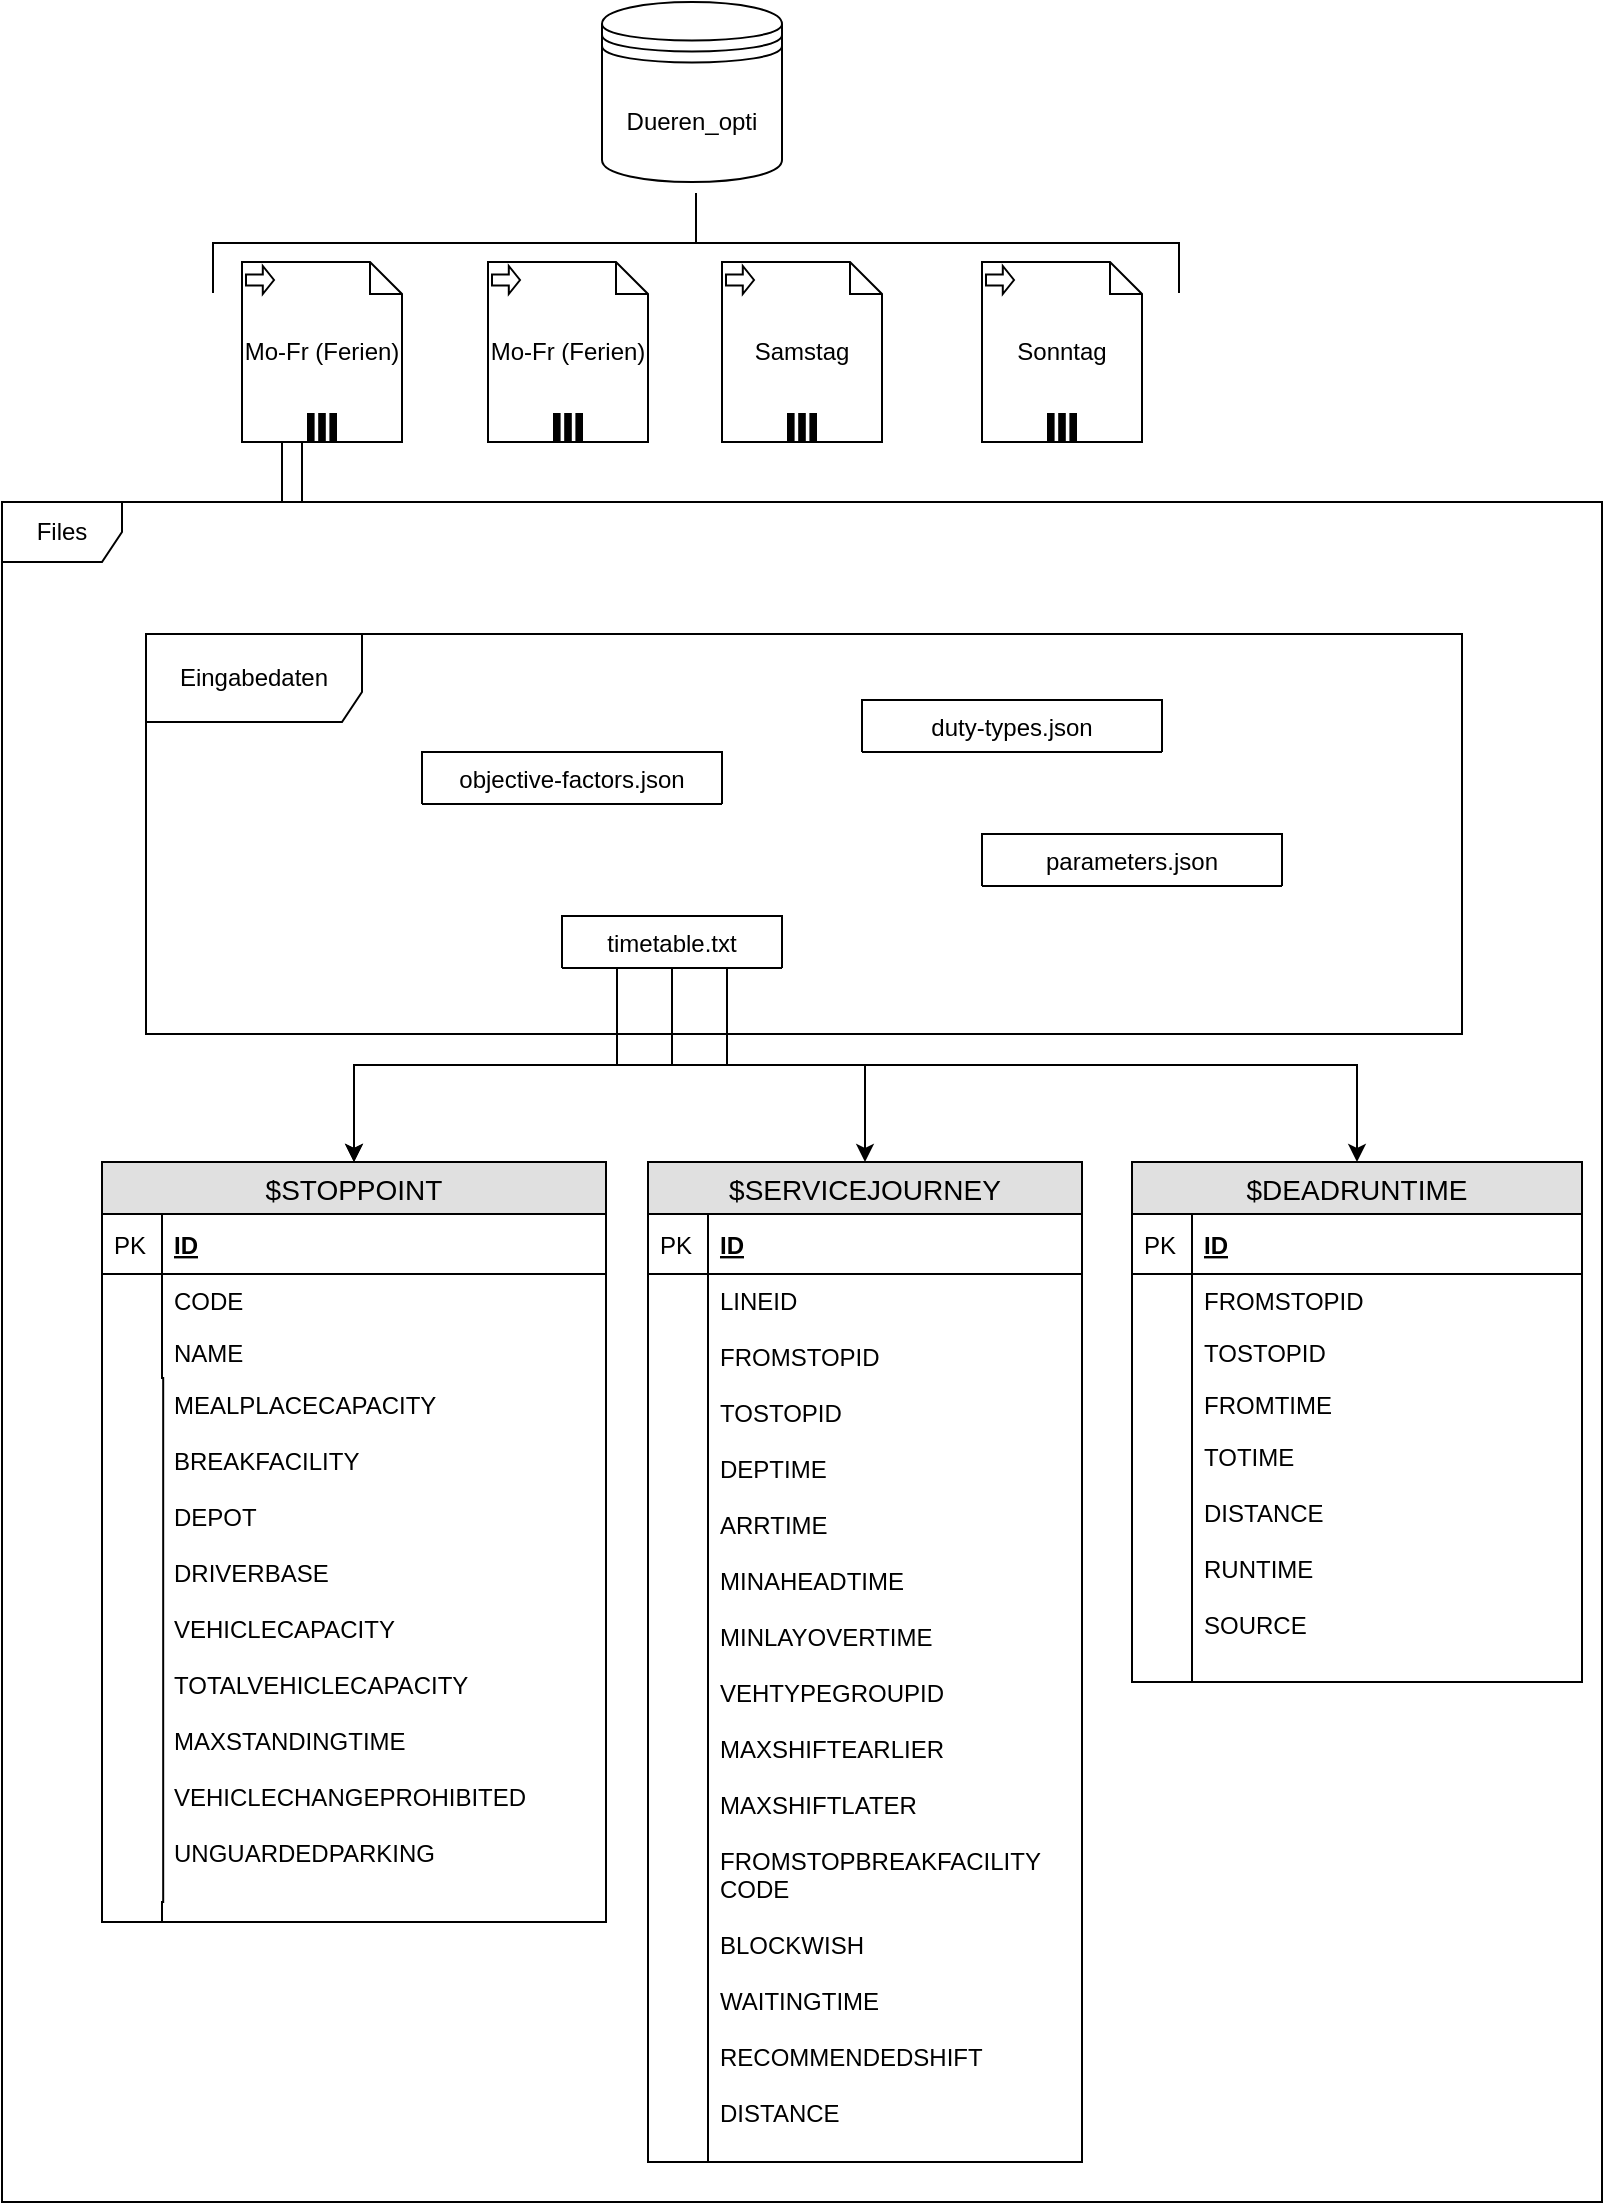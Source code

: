 <mxfile version="12.1.3" type="github" pages="1"><diagram id="bHH_VU6DtPvdEncuLsnU" name="Page-1"><mxGraphModel dx="1408" dy="766" grid="1" gridSize="10" guides="1" tooltips="1" connect="1" arrows="1" fold="1" page="1" pageScale="1" pageWidth="827" pageHeight="1169" math="0" shadow="0"><root><mxCell id="0"/><mxCell id="1" parent="0"/><mxCell id="pH46Mv9pMWWulA1nh_S1-31" value="Eingabedaten" style="shape=umlFrame;whiteSpace=wrap;html=1;width=108;height=44;" vertex="1" parent="1"><mxGeometry x="82" y="336" width="658" height="200" as="geometry"/></mxCell><mxCell id="pH46Mv9pMWWulA1nh_S1-28" value="Files" style="shape=umlFrame;whiteSpace=wrap;html=1;" vertex="1" parent="1"><mxGeometry x="10" y="270" width="800" height="850" as="geometry"/></mxCell><mxCell id="pH46Mv9pMWWulA1nh_S1-2" value="duty-types.json" style="swimlane;fontStyle=0;childLayout=stackLayout;horizontal=1;startSize=26;fillColor=none;horizontalStack=0;resizeParent=1;resizeParentMax=0;resizeLast=0;collapsible=1;marginBottom=0;strokeColor=#000000;" vertex="1" collapsed="1" parent="1"><mxGeometry x="440" y="369" width="150" height="26" as="geometry"><mxRectangle x="570" y="370" width="140" height="52" as="alternateBounds"/></mxGeometry></mxCell><mxCell id="pH46Mv9pMWWulA1nh_S1-3" value="Diensttypen" style="text;strokeColor=none;fillColor=none;align=left;verticalAlign=top;spacingLeft=4;spacingRight=4;overflow=hidden;rotatable=0;points=[[0,0.5],[1,0.5]];portConstraint=eastwest;" vertex="1" parent="pH46Mv9pMWWulA1nh_S1-2"><mxGeometry y="26" width="150" height="26" as="geometry"/></mxCell><mxCell id="pH46Mv9pMWWulA1nh_S1-11" value="Mo-Fr (Ferien)" style="shape=note;whiteSpace=wrap;size=16;html=1;" vertex="1" parent="1"><mxGeometry x="130" y="150" width="80" height="90" as="geometry"/></mxCell><mxCell id="pH46Mv9pMWWulA1nh_S1-12" value="" style="html=1;shape=singleArrow;arrowWidth=0.4;arrowSize=0.4;outlineConnect=0;" vertex="1" parent="pH46Mv9pMWWulA1nh_S1-11"><mxGeometry width="14" height="14" relative="1" as="geometry"><mxPoint x="2" y="2" as="offset"/></mxGeometry></mxCell><mxCell id="pH46Mv9pMWWulA1nh_S1-13" value="" style="html=1;whiteSpace=wrap;shape=parallelMarker;outlineConnect=0;" vertex="1" parent="pH46Mv9pMWWulA1nh_S1-11"><mxGeometry x="0.5" y="1" width="14" height="14" relative="1" as="geometry"><mxPoint x="-7" y="-14" as="offset"/></mxGeometry></mxCell><mxCell id="pH46Mv9pMWWulA1nh_S1-14" value="Dueren_opti" style="shape=datastore;whiteSpace=wrap;html=1;" vertex="1" parent="1"><mxGeometry x="310" y="20" width="90" height="90" as="geometry"/></mxCell><mxCell id="pH46Mv9pMWWulA1nh_S1-15" value="" style="html=1;shape=mxgraph.flowchart.annotation_2;align=left;labelPosition=right;rotation=90;" vertex="1" parent="1"><mxGeometry x="332" y="-101" width="50" height="483" as="geometry"/></mxCell><mxCell id="pH46Mv9pMWWulA1nh_S1-16" value="Mo-Fr (Ferien)" style="shape=note;whiteSpace=wrap;size=16;html=1;" vertex="1" parent="1"><mxGeometry x="253" y="150" width="80" height="90" as="geometry"/></mxCell><mxCell id="pH46Mv9pMWWulA1nh_S1-17" value="" style="html=1;shape=singleArrow;arrowWidth=0.4;arrowSize=0.4;outlineConnect=0;" vertex="1" parent="pH46Mv9pMWWulA1nh_S1-16"><mxGeometry width="14" height="14" relative="1" as="geometry"><mxPoint x="2" y="2" as="offset"/></mxGeometry></mxCell><mxCell id="pH46Mv9pMWWulA1nh_S1-18" value="" style="html=1;whiteSpace=wrap;shape=parallelMarker;outlineConnect=0;" vertex="1" parent="pH46Mv9pMWWulA1nh_S1-16"><mxGeometry x="0.5" y="1" width="14" height="14" relative="1" as="geometry"><mxPoint x="-7" y="-14" as="offset"/></mxGeometry></mxCell><mxCell id="pH46Mv9pMWWulA1nh_S1-19" value="Samstag" style="shape=note;whiteSpace=wrap;size=16;html=1;" vertex="1" parent="1"><mxGeometry x="370" y="150" width="80" height="90" as="geometry"/></mxCell><mxCell id="pH46Mv9pMWWulA1nh_S1-20" value="" style="html=1;shape=singleArrow;arrowWidth=0.4;arrowSize=0.4;outlineConnect=0;" vertex="1" parent="pH46Mv9pMWWulA1nh_S1-19"><mxGeometry width="14" height="14" relative="1" as="geometry"><mxPoint x="2" y="2" as="offset"/></mxGeometry></mxCell><mxCell id="pH46Mv9pMWWulA1nh_S1-21" value="" style="html=1;whiteSpace=wrap;shape=parallelMarker;outlineConnect=0;" vertex="1" parent="pH46Mv9pMWWulA1nh_S1-19"><mxGeometry x="0.5" y="1" width="14" height="14" relative="1" as="geometry"><mxPoint x="-7" y="-14" as="offset"/></mxGeometry></mxCell><mxCell id="pH46Mv9pMWWulA1nh_S1-22" value="Sonntag" style="shape=note;whiteSpace=wrap;size=16;html=1;" vertex="1" parent="1"><mxGeometry x="500" y="150" width="80" height="90" as="geometry"/></mxCell><mxCell id="pH46Mv9pMWWulA1nh_S1-23" value="" style="html=1;shape=singleArrow;arrowWidth=0.4;arrowSize=0.4;outlineConnect=0;" vertex="1" parent="pH46Mv9pMWWulA1nh_S1-22"><mxGeometry width="14" height="14" relative="1" as="geometry"><mxPoint x="2" y="2" as="offset"/></mxGeometry></mxCell><mxCell id="pH46Mv9pMWWulA1nh_S1-24" value="" style="html=1;whiteSpace=wrap;shape=parallelMarker;outlineConnect=0;" vertex="1" parent="pH46Mv9pMWWulA1nh_S1-22"><mxGeometry x="0.5" y="1" width="14" height="14" relative="1" as="geometry"><mxPoint x="-7" y="-14" as="offset"/></mxGeometry></mxCell><mxCell id="pH46Mv9pMWWulA1nh_S1-29" value="" style="html=1;points=[];perimeter=orthogonalPerimeter;" vertex="1" parent="1"><mxGeometry x="150" y="240" width="10" height="30" as="geometry"/></mxCell><mxCell id="pH46Mv9pMWWulA1nh_S1-32" value="objective-factors.json" style="swimlane;fontStyle=0;childLayout=stackLayout;horizontal=1;startSize=26;fillColor=none;horizontalStack=0;resizeParent=1;resizeParentMax=0;resizeLast=0;collapsible=1;marginBottom=0;strokeColor=#000000;" vertex="1" collapsed="1" parent="1"><mxGeometry x="220" y="395" width="150" height="26" as="geometry"><mxRectangle x="500" y="450" width="140" height="52" as="alternateBounds"/></mxGeometry></mxCell><mxCell id="pH46Mv9pMWWulA1nh_S1-33" value="Kostenfaktoren" style="text;strokeColor=none;fillColor=none;align=left;verticalAlign=top;spacingLeft=4;spacingRight=4;overflow=hidden;rotatable=0;points=[[0,0.5],[1,0.5]];portConstraint=eastwest;" vertex="1" parent="pH46Mv9pMWWulA1nh_S1-32"><mxGeometry y="26" width="150" height="26" as="geometry"/></mxCell><mxCell id="pH46Mv9pMWWulA1nh_S1-34" value="parameters.json" style="swimlane;fontStyle=0;childLayout=stackLayout;horizontal=1;startSize=26;fillColor=none;horizontalStack=0;resizeParent=1;resizeParentMax=0;resizeLast=0;collapsible=1;marginBottom=0;strokeColor=#000000;" vertex="1" collapsed="1" parent="1"><mxGeometry x="500" y="436" width="150" height="26" as="geometry"><mxRectangle x="382" y="370" width="140" height="52" as="alternateBounds"/></mxGeometry></mxCell><mxCell id="pH46Mv9pMWWulA1nh_S1-35" value="Parameter" style="text;strokeColor=none;fillColor=none;align=left;verticalAlign=top;spacingLeft=4;spacingRight=4;overflow=hidden;rotatable=0;points=[[0,0.5],[1,0.5]];portConstraint=eastwest;" vertex="1" parent="pH46Mv9pMWWulA1nh_S1-34"><mxGeometry y="26" width="150" height="26" as="geometry"/></mxCell><mxCell id="pH46Mv9pMWWulA1nh_S1-68" style="edgeStyle=orthogonalEdgeStyle;rounded=0;orthogonalLoop=1;jettySize=auto;html=1;exitX=0.25;exitY=1;exitDx=0;exitDy=0;entryX=0.5;entryY=0;entryDx=0;entryDy=0;fontColor=#000000;" edge="1" parent="1" source="pH46Mv9pMWWulA1nh_S1-41" target="pH46Mv9pMWWulA1nh_S1-57"><mxGeometry relative="1" as="geometry"/></mxCell><mxCell id="pH46Mv9pMWWulA1nh_S1-91" style="edgeStyle=orthogonalEdgeStyle;rounded=0;orthogonalLoop=1;jettySize=auto;html=1;exitX=0.5;exitY=1;exitDx=0;exitDy=0;fontColor=#000000;" edge="1" parent="1" source="pH46Mv9pMWWulA1nh_S1-41" target="pH46Mv9pMWWulA1nh_S1-69"><mxGeometry relative="1" as="geometry"/></mxCell><mxCell id="pH46Mv9pMWWulA1nh_S1-92" style="edgeStyle=orthogonalEdgeStyle;rounded=0;orthogonalLoop=1;jettySize=auto;html=1;exitX=0.75;exitY=1;exitDx=0;exitDy=0;entryX=0.5;entryY=0;entryDx=0;entryDy=0;fontColor=#000000;" edge="1" parent="1" source="pH46Mv9pMWWulA1nh_S1-41" target="pH46Mv9pMWWulA1nh_S1-80"><mxGeometry relative="1" as="geometry"/></mxCell><mxCell id="pH46Mv9pMWWulA1nh_S1-93" style="edgeStyle=orthogonalEdgeStyle;rounded=0;orthogonalLoop=1;jettySize=auto;html=1;exitX=0.5;exitY=1;exitDx=0;exitDy=0;entryX=0.5;entryY=0;entryDx=0;entryDy=0;fontColor=#000000;" edge="1" parent="1" source="pH46Mv9pMWWulA1nh_S1-41" target="pH46Mv9pMWWulA1nh_S1-57"><mxGeometry relative="1" as="geometry"/></mxCell><mxCell id="pH46Mv9pMWWulA1nh_S1-41" value="timetable.txt" style="swimlane;fontStyle=0;childLayout=stackLayout;horizontal=1;startSize=26;fillColor=none;horizontalStack=0;resizeParent=1;resizeParentMax=0;resizeLast=0;collapsible=1;marginBottom=0;strokeColor=#000000;fontColor=#000000;" vertex="1" collapsed="1" parent="1"><mxGeometry x="290" y="477" width="110" height="26" as="geometry"><mxRectangle x="100" y="386" width="440" height="140" as="alternateBounds"/></mxGeometry></mxCell><mxCell id="pH46Mv9pMWWulA1nh_S1-42" value="&#xA;&#xA;" style="text;strokeColor=none;fillColor=none;align=left;verticalAlign=top;spacingLeft=4;spacingRight=4;overflow=hidden;rotatable=0;points=[[0,0.5],[1,0.5]];portConstraint=eastwest;" vertex="1" parent="pH46Mv9pMWWulA1nh_S1-41"><mxGeometry y="26" width="110" height="114" as="geometry"/></mxCell><mxCell id="pH46Mv9pMWWulA1nh_S1-57" value="$STOPPOINT" style="swimlane;fontStyle=0;childLayout=stackLayout;horizontal=1;startSize=26;fillColor=#e0e0e0;horizontalStack=0;resizeParent=1;resizeParentMax=0;resizeLast=0;collapsible=1;marginBottom=0;swimlaneFillColor=#ffffff;align=center;fontSize=14;strokeColor=#000000;" vertex="1" parent="1"><mxGeometry x="60" y="600" width="252" height="380" as="geometry"/></mxCell><mxCell id="pH46Mv9pMWWulA1nh_S1-58" value="ID" style="shape=partialRectangle;top=0;left=0;right=0;bottom=1;align=left;verticalAlign=middle;fillColor=none;spacingLeft=34;spacingRight=4;overflow=hidden;rotatable=0;points=[[0,0.5],[1,0.5]];portConstraint=eastwest;dropTarget=0;fontStyle=5;fontSize=12;" vertex="1" parent="pH46Mv9pMWWulA1nh_S1-57"><mxGeometry y="26" width="252" height="30" as="geometry"/></mxCell><mxCell id="pH46Mv9pMWWulA1nh_S1-59" value="PK" style="shape=partialRectangle;top=0;left=0;bottom=0;fillColor=none;align=left;verticalAlign=middle;spacingLeft=4;spacingRight=4;overflow=hidden;rotatable=0;points=[];portConstraint=eastwest;part=1;fontSize=12;" vertex="1" connectable="0" parent="pH46Mv9pMWWulA1nh_S1-58"><mxGeometry width="30" height="30" as="geometry"/></mxCell><mxCell id="pH46Mv9pMWWulA1nh_S1-60" value="CODE" style="shape=partialRectangle;top=0;left=0;right=0;bottom=0;align=left;verticalAlign=top;fillColor=none;spacingLeft=34;spacingRight=4;overflow=hidden;rotatable=0;points=[[0,0.5],[1,0.5]];portConstraint=eastwest;dropTarget=0;fontSize=12;" vertex="1" parent="pH46Mv9pMWWulA1nh_S1-57"><mxGeometry y="56" width="252" height="26" as="geometry"/></mxCell><mxCell id="pH46Mv9pMWWulA1nh_S1-61" value="" style="shape=partialRectangle;top=0;left=0;bottom=0;fillColor=none;align=left;verticalAlign=top;spacingLeft=4;spacingRight=4;overflow=hidden;rotatable=0;points=[];portConstraint=eastwest;part=1;fontSize=12;" vertex="1" connectable="0" parent="pH46Mv9pMWWulA1nh_S1-60"><mxGeometry width="30" height="26" as="geometry"/></mxCell><mxCell id="pH46Mv9pMWWulA1nh_S1-62" value="NAME" style="shape=partialRectangle;top=0;left=0;right=0;bottom=0;align=left;verticalAlign=top;fillColor=none;spacingLeft=34;spacingRight=4;overflow=hidden;rotatable=0;points=[[0,0.5],[1,0.5]];portConstraint=eastwest;dropTarget=0;fontSize=12;" vertex="1" parent="pH46Mv9pMWWulA1nh_S1-57"><mxGeometry y="82" width="252" height="26" as="geometry"/></mxCell><mxCell id="pH46Mv9pMWWulA1nh_S1-63" value="" style="shape=partialRectangle;top=0;left=0;bottom=0;fillColor=none;align=left;verticalAlign=top;spacingLeft=4;spacingRight=4;overflow=hidden;rotatable=0;points=[];portConstraint=eastwest;part=1;fontSize=12;" vertex="1" connectable="0" parent="pH46Mv9pMWWulA1nh_S1-62"><mxGeometry width="30" height="26" as="geometry"/></mxCell><mxCell id="pH46Mv9pMWWulA1nh_S1-64" value="MEALPLACECAPACITY&#xA;&#xA;BREAKFACILITY&#xA;&#xA;DEPOT&#xA;&#xA;DRIVERBASE&#xA;&#xA;VEHICLECAPACITY&#xA;&#xA;TOTALVEHICLECAPACITY&#xA;&#xA;MAXSTANDINGTIME&#xA;&#xA;VEHICLECHANGEPROHIBITED&#xA;&#xA;UNGUARDEDPARKING&#xA;" style="shape=partialRectangle;top=0;left=0;right=0;bottom=0;align=left;verticalAlign=top;fillColor=none;spacingLeft=34;spacingRight=4;overflow=hidden;rotatable=0;points=[[0,0.5],[1,0.5]];portConstraint=eastwest;dropTarget=0;fontSize=12;" vertex="1" parent="pH46Mv9pMWWulA1nh_S1-57"><mxGeometry y="108" width="252" height="262" as="geometry"/></mxCell><mxCell id="pH46Mv9pMWWulA1nh_S1-65" value="" style="shape=partialRectangle;top=0;left=0;bottom=0;fillColor=none;align=left;verticalAlign=top;spacingLeft=4;spacingRight=4;overflow=hidden;rotatable=0;points=[];portConstraint=eastwest;part=1;fontSize=12;" vertex="1" connectable="0" parent="pH46Mv9pMWWulA1nh_S1-64"><mxGeometry width="30.593" height="262" as="geometry"/></mxCell><mxCell id="pH46Mv9pMWWulA1nh_S1-66" value="" style="shape=partialRectangle;top=0;left=0;right=0;bottom=0;align=left;verticalAlign=top;fillColor=none;spacingLeft=34;spacingRight=4;overflow=hidden;rotatable=0;points=[[0,0.5],[1,0.5]];portConstraint=eastwest;dropTarget=0;fontSize=12;" vertex="1" parent="pH46Mv9pMWWulA1nh_S1-57"><mxGeometry y="370" width="252" height="10" as="geometry"/></mxCell><mxCell id="pH46Mv9pMWWulA1nh_S1-67" value="" style="shape=partialRectangle;top=0;left=0;bottom=0;fillColor=none;align=left;verticalAlign=top;spacingLeft=4;spacingRight=4;overflow=hidden;rotatable=0;points=[];portConstraint=eastwest;part=1;fontSize=12;" vertex="1" connectable="0" parent="pH46Mv9pMWWulA1nh_S1-66"><mxGeometry width="30" height="10" as="geometry"/></mxCell><mxCell id="pH46Mv9pMWWulA1nh_S1-69" value="$SERVICEJOURNEY" style="swimlane;fontStyle=0;childLayout=stackLayout;horizontal=1;startSize=26;fillColor=#e0e0e0;horizontalStack=0;resizeParent=1;resizeParentMax=0;resizeLast=0;collapsible=1;marginBottom=0;swimlaneFillColor=#ffffff;align=center;fontSize=14;strokeColor=#000000;" vertex="1" parent="1"><mxGeometry x="333" y="600" width="217" height="500" as="geometry"/></mxCell><mxCell id="pH46Mv9pMWWulA1nh_S1-70" value="ID" style="shape=partialRectangle;top=0;left=0;right=0;bottom=1;align=left;verticalAlign=middle;fillColor=none;spacingLeft=34;spacingRight=4;overflow=hidden;rotatable=0;points=[[0,0.5],[1,0.5]];portConstraint=eastwest;dropTarget=0;fontStyle=5;fontSize=12;" vertex="1" parent="pH46Mv9pMWWulA1nh_S1-69"><mxGeometry y="26" width="217" height="30" as="geometry"/></mxCell><mxCell id="pH46Mv9pMWWulA1nh_S1-71" value="PK" style="shape=partialRectangle;top=0;left=0;bottom=0;fillColor=none;align=left;verticalAlign=middle;spacingLeft=4;spacingRight=4;overflow=hidden;rotatable=0;points=[];portConstraint=eastwest;part=1;fontSize=12;" vertex="1" connectable="0" parent="pH46Mv9pMWWulA1nh_S1-70"><mxGeometry width="30" height="30" as="geometry"/></mxCell><mxCell id="pH46Mv9pMWWulA1nh_S1-72" value="LINEID&#xA;&#xA;FROMSTOPID&#xA;&#xA;TOSTOPID&#xA;&#xA;DEPTIME&#xA;&#xA;ARRTIME&#xA;&#xA;MINAHEADTIME&#xA;&#xA;MINLAYOVERTIME&#xA;&#xA;VEHTYPEGROUPID&#xA;&#xA;MAXSHIFTEARLIER&#xA;&#xA;MAXSHIFTLATER&#xA;&#xA;FROMSTOPBREAKFACILITY&#xA;CODE&#xA;&#xA;BLOCKWISH&#xA;&#xA;WAITINGTIME&#xA;&#xA;RECOMMENDEDSHIFT&#xA;&#xA;DISTANCE&#xA;&#xA;&#xA;&#xA;&#xA;&#xA;&#xA;&#xA;" style="shape=partialRectangle;top=0;left=0;right=0;bottom=0;align=left;verticalAlign=top;fillColor=none;spacingLeft=34;spacingRight=4;overflow=hidden;rotatable=0;points=[[0,0.5],[1,0.5]];portConstraint=eastwest;dropTarget=0;fontSize=12;" vertex="1" parent="pH46Mv9pMWWulA1nh_S1-69"><mxGeometry y="56" width="217" height="434" as="geometry"/></mxCell><mxCell id="pH46Mv9pMWWulA1nh_S1-73" value="" style="shape=partialRectangle;top=0;left=0;bottom=0;fillColor=none;align=left;verticalAlign=top;spacingLeft=4;spacingRight=4;overflow=hidden;rotatable=0;points=[];portConstraint=eastwest;part=1;fontSize=12;" vertex="1" connectable="0" parent="pH46Mv9pMWWulA1nh_S1-72"><mxGeometry width="30" height="434" as="geometry"/></mxCell><mxCell id="pH46Mv9pMWWulA1nh_S1-78" value="" style="shape=partialRectangle;top=0;left=0;right=0;bottom=0;align=left;verticalAlign=top;fillColor=none;spacingLeft=34;spacingRight=4;overflow=hidden;rotatable=0;points=[[0,0.5],[1,0.5]];portConstraint=eastwest;dropTarget=0;fontSize=12;" vertex="1" parent="pH46Mv9pMWWulA1nh_S1-69"><mxGeometry y="490" width="217" height="10" as="geometry"/></mxCell><mxCell id="pH46Mv9pMWWulA1nh_S1-79" value="" style="shape=partialRectangle;top=0;left=0;bottom=0;fillColor=none;align=left;verticalAlign=top;spacingLeft=4;spacingRight=4;overflow=hidden;rotatable=0;points=[];portConstraint=eastwest;part=1;fontSize=12;" vertex="1" connectable="0" parent="pH46Mv9pMWWulA1nh_S1-78"><mxGeometry width="30" height="10" as="geometry"/></mxCell><mxCell id="pH46Mv9pMWWulA1nh_S1-80" value="$DEADRUNTIME" style="swimlane;fontStyle=0;childLayout=stackLayout;horizontal=1;startSize=26;fillColor=#e0e0e0;horizontalStack=0;resizeParent=1;resizeParentMax=0;resizeLast=0;collapsible=1;marginBottom=0;swimlaneFillColor=#ffffff;align=center;fontSize=14;strokeColor=#000000;" vertex="1" parent="1"><mxGeometry x="575" y="600" width="225" height="260" as="geometry"/></mxCell><mxCell id="pH46Mv9pMWWulA1nh_S1-81" value="ID" style="shape=partialRectangle;top=0;left=0;right=0;bottom=1;align=left;verticalAlign=middle;fillColor=none;spacingLeft=34;spacingRight=4;overflow=hidden;rotatable=0;points=[[0,0.5],[1,0.5]];portConstraint=eastwest;dropTarget=0;fontStyle=5;fontSize=12;" vertex="1" parent="pH46Mv9pMWWulA1nh_S1-80"><mxGeometry y="26" width="225" height="30" as="geometry"/></mxCell><mxCell id="pH46Mv9pMWWulA1nh_S1-82" value="PK" style="shape=partialRectangle;top=0;left=0;bottom=0;fillColor=none;align=left;verticalAlign=middle;spacingLeft=4;spacingRight=4;overflow=hidden;rotatable=0;points=[];portConstraint=eastwest;part=1;fontSize=12;" vertex="1" connectable="0" parent="pH46Mv9pMWWulA1nh_S1-81"><mxGeometry width="30" height="30" as="geometry"/></mxCell><mxCell id="pH46Mv9pMWWulA1nh_S1-83" value="FROMSTOPID" style="shape=partialRectangle;top=0;left=0;right=0;bottom=0;align=left;verticalAlign=top;fillColor=none;spacingLeft=34;spacingRight=4;overflow=hidden;rotatable=0;points=[[0,0.5],[1,0.5]];portConstraint=eastwest;dropTarget=0;fontSize=12;" vertex="1" parent="pH46Mv9pMWWulA1nh_S1-80"><mxGeometry y="56" width="225" height="26" as="geometry"/></mxCell><mxCell id="pH46Mv9pMWWulA1nh_S1-84" value="" style="shape=partialRectangle;top=0;left=0;bottom=0;fillColor=none;align=left;verticalAlign=top;spacingLeft=4;spacingRight=4;overflow=hidden;rotatable=0;points=[];portConstraint=eastwest;part=1;fontSize=12;" vertex="1" connectable="0" parent="pH46Mv9pMWWulA1nh_S1-83"><mxGeometry width="30" height="26" as="geometry"/></mxCell><mxCell id="pH46Mv9pMWWulA1nh_S1-85" value="TOSTOPID" style="shape=partialRectangle;top=0;left=0;right=0;bottom=0;align=left;verticalAlign=top;fillColor=none;spacingLeft=34;spacingRight=4;overflow=hidden;rotatable=0;points=[[0,0.5],[1,0.5]];portConstraint=eastwest;dropTarget=0;fontSize=12;" vertex="1" parent="pH46Mv9pMWWulA1nh_S1-80"><mxGeometry y="82" width="225" height="26" as="geometry"/></mxCell><mxCell id="pH46Mv9pMWWulA1nh_S1-86" value="" style="shape=partialRectangle;top=0;left=0;bottom=0;fillColor=none;align=left;verticalAlign=top;spacingLeft=4;spacingRight=4;overflow=hidden;rotatable=0;points=[];portConstraint=eastwest;part=1;fontSize=12;" vertex="1" connectable="0" parent="pH46Mv9pMWWulA1nh_S1-85"><mxGeometry width="30" height="26" as="geometry"/></mxCell><mxCell id="pH46Mv9pMWWulA1nh_S1-87" value="FROMTIME" style="shape=partialRectangle;top=0;left=0;right=0;bottom=0;align=left;verticalAlign=top;fillColor=none;spacingLeft=34;spacingRight=4;overflow=hidden;rotatable=0;points=[[0,0.5],[1,0.5]];portConstraint=eastwest;dropTarget=0;fontSize=12;" vertex="1" parent="pH46Mv9pMWWulA1nh_S1-80"><mxGeometry y="108" width="225" height="26" as="geometry"/></mxCell><mxCell id="pH46Mv9pMWWulA1nh_S1-88" value="" style="shape=partialRectangle;top=0;left=0;bottom=0;fillColor=none;align=left;verticalAlign=top;spacingLeft=4;spacingRight=4;overflow=hidden;rotatable=0;points=[];portConstraint=eastwest;part=1;fontSize=12;" vertex="1" connectable="0" parent="pH46Mv9pMWWulA1nh_S1-87"><mxGeometry width="30" height="26" as="geometry"/></mxCell><mxCell id="pH46Mv9pMWWulA1nh_S1-89" value="TOTIME&#xA;&#xA;DISTANCE&#xA;&#xA;RUNTIME&#xA;&#xA;SOURCE&#xA;" style="shape=partialRectangle;top=0;left=0;right=0;bottom=0;align=left;verticalAlign=top;fillColor=none;spacingLeft=34;spacingRight=4;overflow=hidden;rotatable=0;points=[[0,0.5],[1,0.5]];portConstraint=eastwest;dropTarget=0;fontSize=12;" vertex="1" parent="pH46Mv9pMWWulA1nh_S1-80"><mxGeometry y="134" width="225" height="126" as="geometry"/></mxCell><mxCell id="pH46Mv9pMWWulA1nh_S1-90" value="" style="shape=partialRectangle;top=0;left=0;bottom=0;fillColor=none;align=left;verticalAlign=top;spacingLeft=4;spacingRight=4;overflow=hidden;rotatable=0;points=[];portConstraint=eastwest;part=1;fontSize=12;" vertex="1" connectable="0" parent="pH46Mv9pMWWulA1nh_S1-89"><mxGeometry width="30" height="126" as="geometry"/></mxCell></root></mxGraphModel></diagram></mxfile>